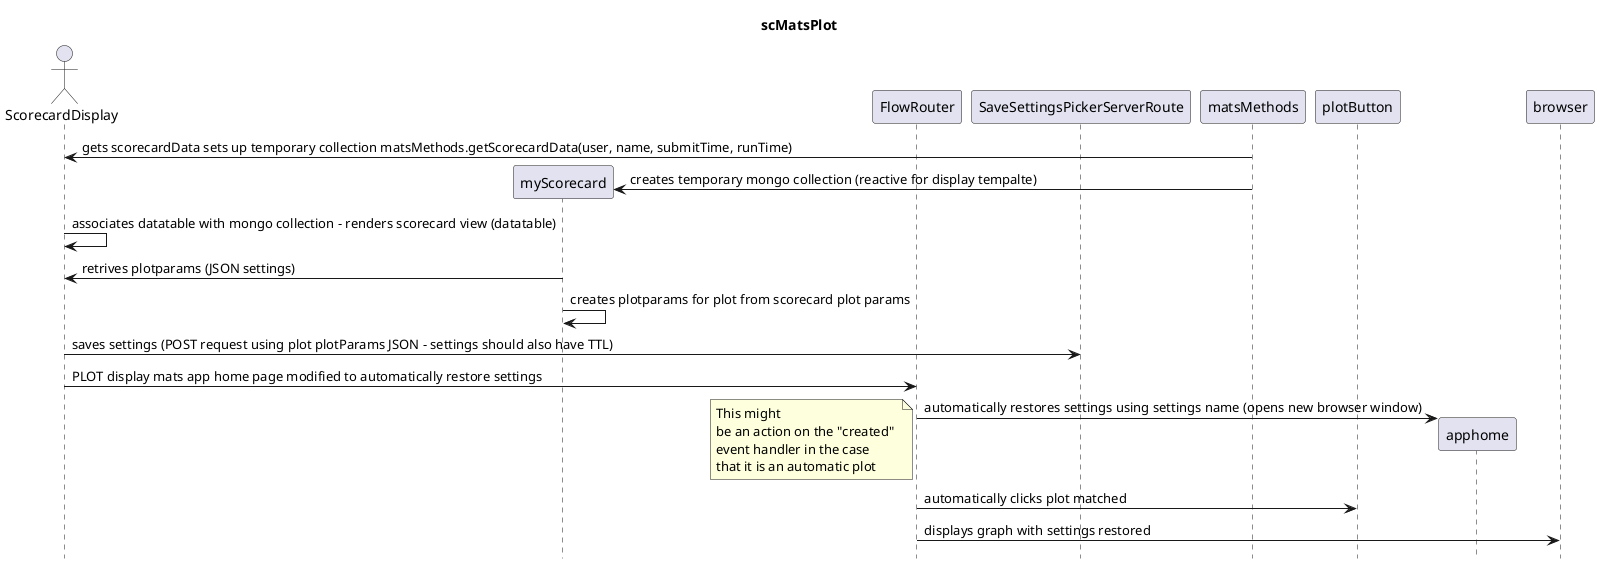 
@startuml scMatsPlot
title scMatsPlot
hide footbox
actor       ScorecardDisplay as scorecard
participant myScorecard as scData
participant FlowRouter as froute
participant SaveSettingsPickerServerRoute as ssroute
participant matsMethods as matsMethods
participant plotButton  as plot

scorecard<-matsMethods: gets scorecardData sets up temporary collection matsMethods.getScorecardData(user, name, submitTime, runTime)
matsMethods->scData **: creates temporary mongo collection (reactive for display tempalte)
scorecard->scorecard: associates datatable with mongo collection - renders scorecard view (datatable)
scorecard<-scData: retrives plotparams (JSON settings)
scData->scData: creates plotparams for plot from scorecard plot params
scorecard->ssroute: saves settings (POST request using plot plotParams JSON - settings should also have TTL)
scorecard->froute: PLOT display mats app home page modified to automatically restore settings
froute->apphome **: automatically restores settings using settings name (opens new browser window)
note left: This might \nbe an action on the "created" \nevent handler in the case \nthat it is an automatic plot
froute->plot: automatically clicks plot matched
froute->browser: displays graph with settings restored
